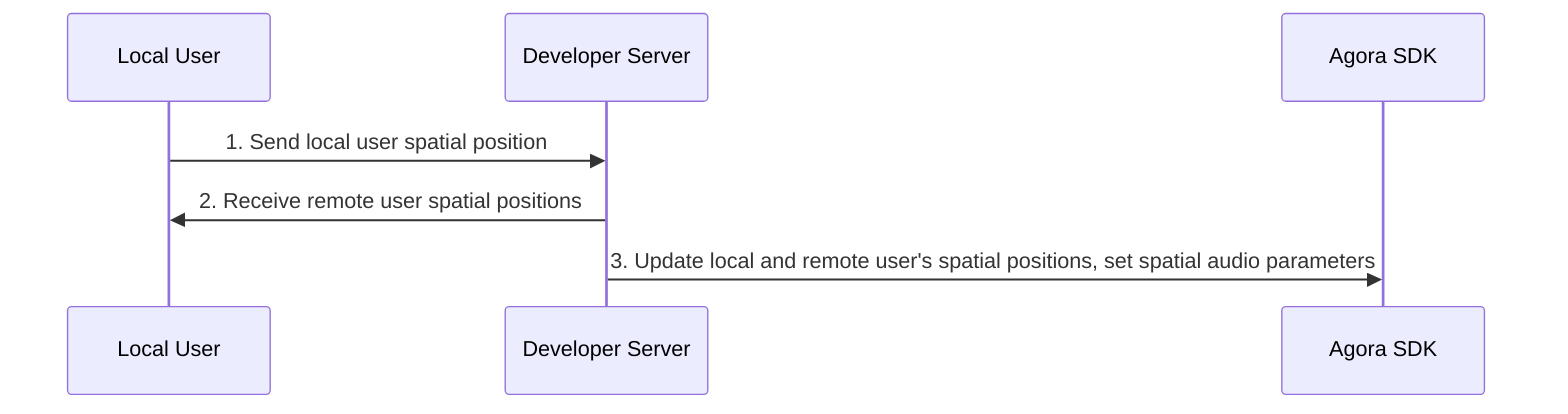 sequenceDiagram
    participant Local_User as Local User
    participant Developer_server as Developer Server
    participant Agora_SDK as Agora SDK

    Local_User->>Developer_server: 1. Send local user spatial position
    Developer_server->>Local_User: 2. Receive remote user spatial positions
    Developer_server->>Agora_SDK: 3. Update local and remote user's spatial positions, set spatial audio parameters